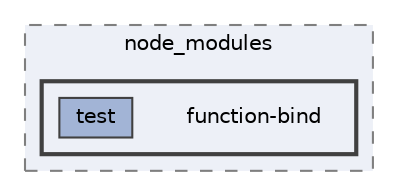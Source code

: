 digraph "function-bind"
{
 // INTERACTIVE_SVG=YES
 // LATEX_PDF_SIZE
  bgcolor="transparent";
  edge [fontname=Helvetica,fontsize=10,labelfontname=Helvetica,labelfontsize=10];
  node [fontname=Helvetica,fontsize=10,shape=box,height=0.2,width=0.4];
  compound=true
  subgraph clusterdir_a7123d6b295578c61fe01482133a4996 {
    graph [ bgcolor="#edf0f7", pencolor="grey50", label="node_modules", fontname=Helvetica,fontsize=10 style="filled,dashed", URL="dir_a7123d6b295578c61fe01482133a4996.html",tooltip=""]
  subgraph clusterdir_04d247fda2a4f8dd9bdbd7de35ab633b {
    graph [ bgcolor="#edf0f7", pencolor="grey25", label="", fontname=Helvetica,fontsize=10 style="filled,bold", URL="dir_04d247fda2a4f8dd9bdbd7de35ab633b.html",tooltip=""]
    dir_04d247fda2a4f8dd9bdbd7de35ab633b [shape=plaintext, label="function-bind"];
  dir_5fc7bf27b493ed67e408104d431ab18c [label="test", fillcolor="#a2b4d6", color="grey25", style="filled", URL="dir_5fc7bf27b493ed67e408104d431ab18c.html",tooltip=""];
  }
  }
}
